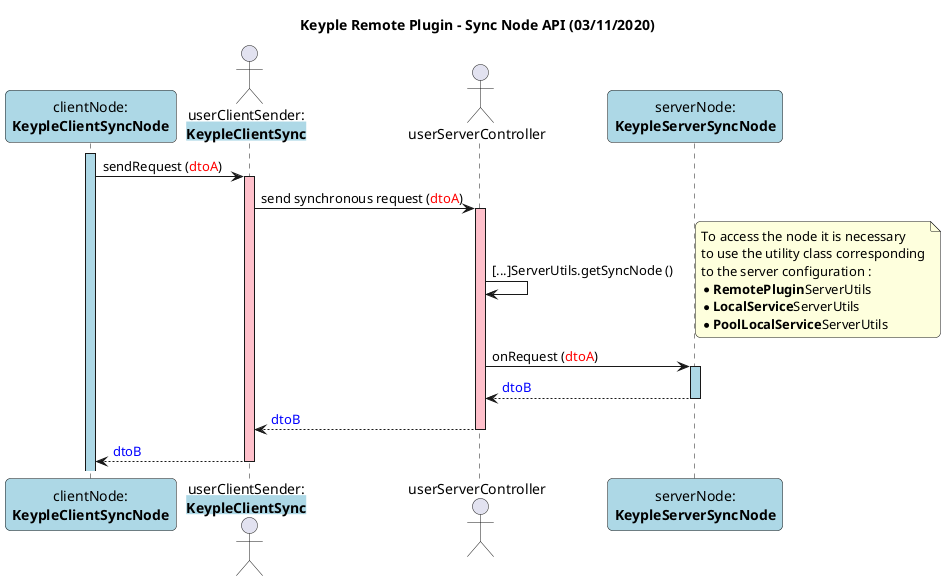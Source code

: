 @startuml

title
    Keyple Remote Plugin - Sync Node API (03/11/2020)
end title

' == THEME ==

skinparam Shadowing false
skinparam RoundCorner 10

' == CONTENT ==

participant "clientNode:\n**KeypleClientSyncNode**" as clientNode #LightBlue
actor "userClientSender:\n**<back:LightBlue>KeypleClientSync**" as userClientSender

actor "userServerController" as userServerController
participant "serverNode:\n**KeypleServerSyncNode**" as serverNode #LightBlue

activate clientNode #LightBlue
clientNode -> userClientSender : sendRequest (<color:red>dtoA</color>)
activate userClientSender #Pink
userClientSender -> userServerController : send synchronous request (<color:red>dtoA</color>)

activate userServerController #Pink
userServerController -> userServerController : [...]ServerUtils.getSyncNode ()
note right
    To access the node it is necessary
    to use the utility class corresponding
    to the server configuration :
    * **RemotePlugin**ServerUtils
    * **LocalService**ServerUtils
    * **PoolLocalService**ServerUtils
end note
userServerController -> serverNode : onRequest (<color:red>dtoA</color>)
activate serverNode #LightBlue
return <color:blue>dtoB</color>
return <color:blue>dtoB</color>
return <color:blue>dtoB</color>


@enduml